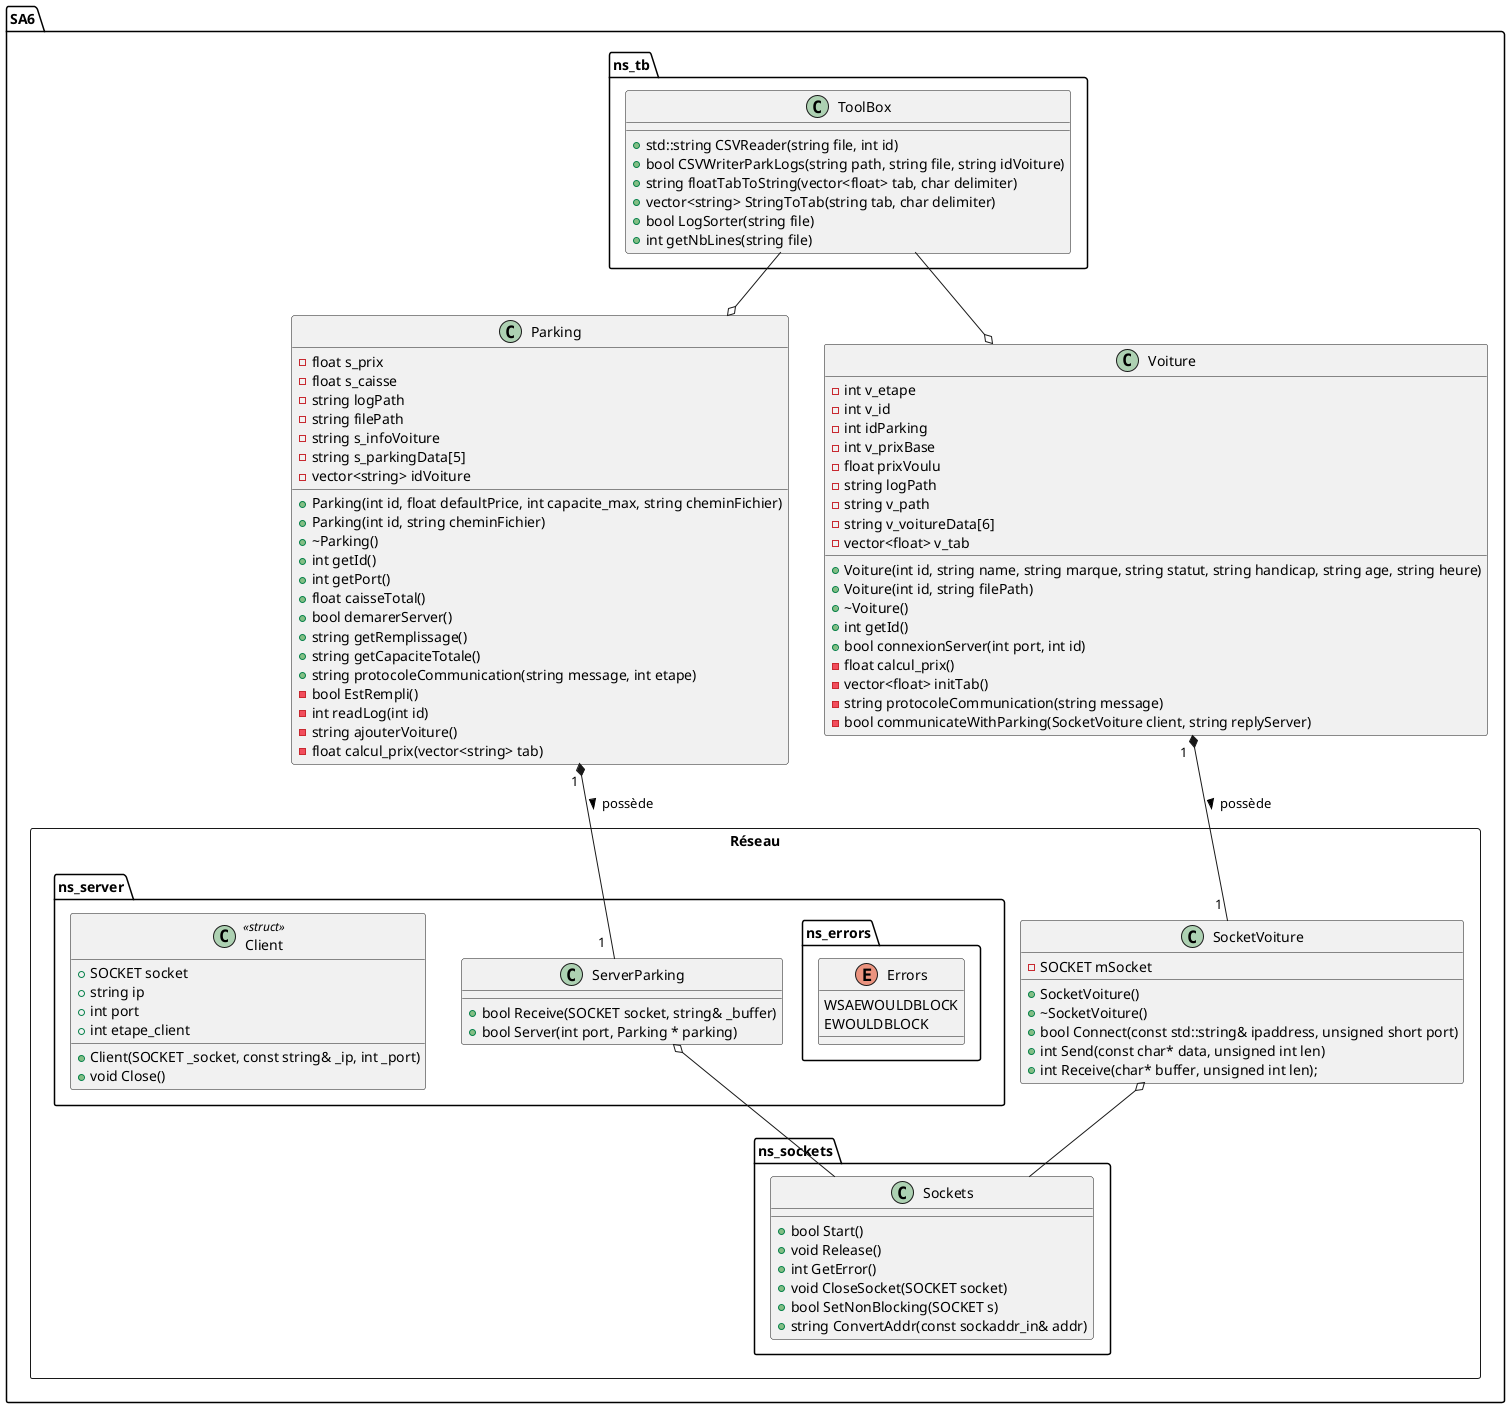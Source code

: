 @startuml SA6_uml

package SA6 {

    package ns_tb {
        class ToolBox {
            + std::string CSVReader(string file, int id)
            + bool CSVWriterParkLogs(string path, string file, string idVoiture)
            + string floatTabToString(vector<float> tab, char delimiter)
            + vector<string> StringToTab(string tab, char delimiter)
            + bool LogSorter(string file)
            + int getNbLines(string file)
        }
    }
    
    class Parking {
        - float s_prix
        - float s_caisse
        - string logPath
        - string filePath
        - string s_infoVoiture
        - string s_parkingData[5]
        - vector<string> idVoiture

        + Parking(int id, float defaultPrice, int capacite_max, string cheminFichier)
        + Parking(int id, string cheminFichier)
        + ~Parking()
        + int getId()
        + int getPort()
        + float caisseTotal()
        + bool demarerServer()
        + string getRemplissage()
        + string getCapaciteTotale()
        + string protocoleCommunication(string message, int etape)
        - bool EstRempli()
        - int readLog(int id)
        - string ajouterVoiture()
        - float calcul_prix(vector<string> tab)
    }

    Class Voiture {
        - int v_etape
        - int v_id
        - int idParking
        - int v_prixBase
        - float prixVoulu
        - string logPath
        - string v_path
        - string v_voitureData[6]
        - vector<float> v_tab

        + Voiture(int id, string name, string marque, string statut, string handicap, string age, string heure)
        + Voiture(int id, string filePath)
        + ~Voiture()
        + int getId()
        + bool connexionServer(int port, int id)
        - float calcul_prix()
        - vector<float> initTab()
        - string protocoleCommunication(string message)
        - bool communicateWithParking(SocketVoiture client, string replyServer)
    }

    package Réseau <<Rectangle>> {

        package ns_server {
            Class ServerParking {
                + bool Receive(SOCKET socket, string& _buffer)
                + bool Server(int port, Parking * parking)
            }

            package ns_errors {
                enum Errors {
                    WSAEWOULDBLOCK
                    EWOULDBLOCK
                }
            }

            Class Client << struct >> {
                + SOCKET socket
	            + string ip
	            + int port
	            + int etape_client

	            + Client(SOCKET _socket, const string& _ip, int _port)
                + void Close()
            }
        }

        Class SocketVoiture {
            - SOCKET mSocket

            + SocketVoiture()
            + ~SocketVoiture()
            + bool Connect(const std::string& ipaddress, unsigned short port)
            + int Send(const char* data, unsigned int len)
            + int Receive(char* buffer, unsigned int len);	
        }

        package ns_sockets{

            Class Sockets {

                + bool Start()
                + void Release()
                + int GetError()
                + void CloseSocket(SOCKET socket)
                + bool SetNonBlocking(SOCKET s)
                + string ConvertAddr(const sockaddr_in& addr)    
            }
        }
    }
}

ToolBox --o Voiture
ToolBox --o Parking

Parking "1 " *-- "1  " ServerParking : > possède
Voiture "1  " *-- "1 " SocketVoiture : possède >

SocketVoiture o-- Sockets
ServerParking o-- Sockets


@enduml